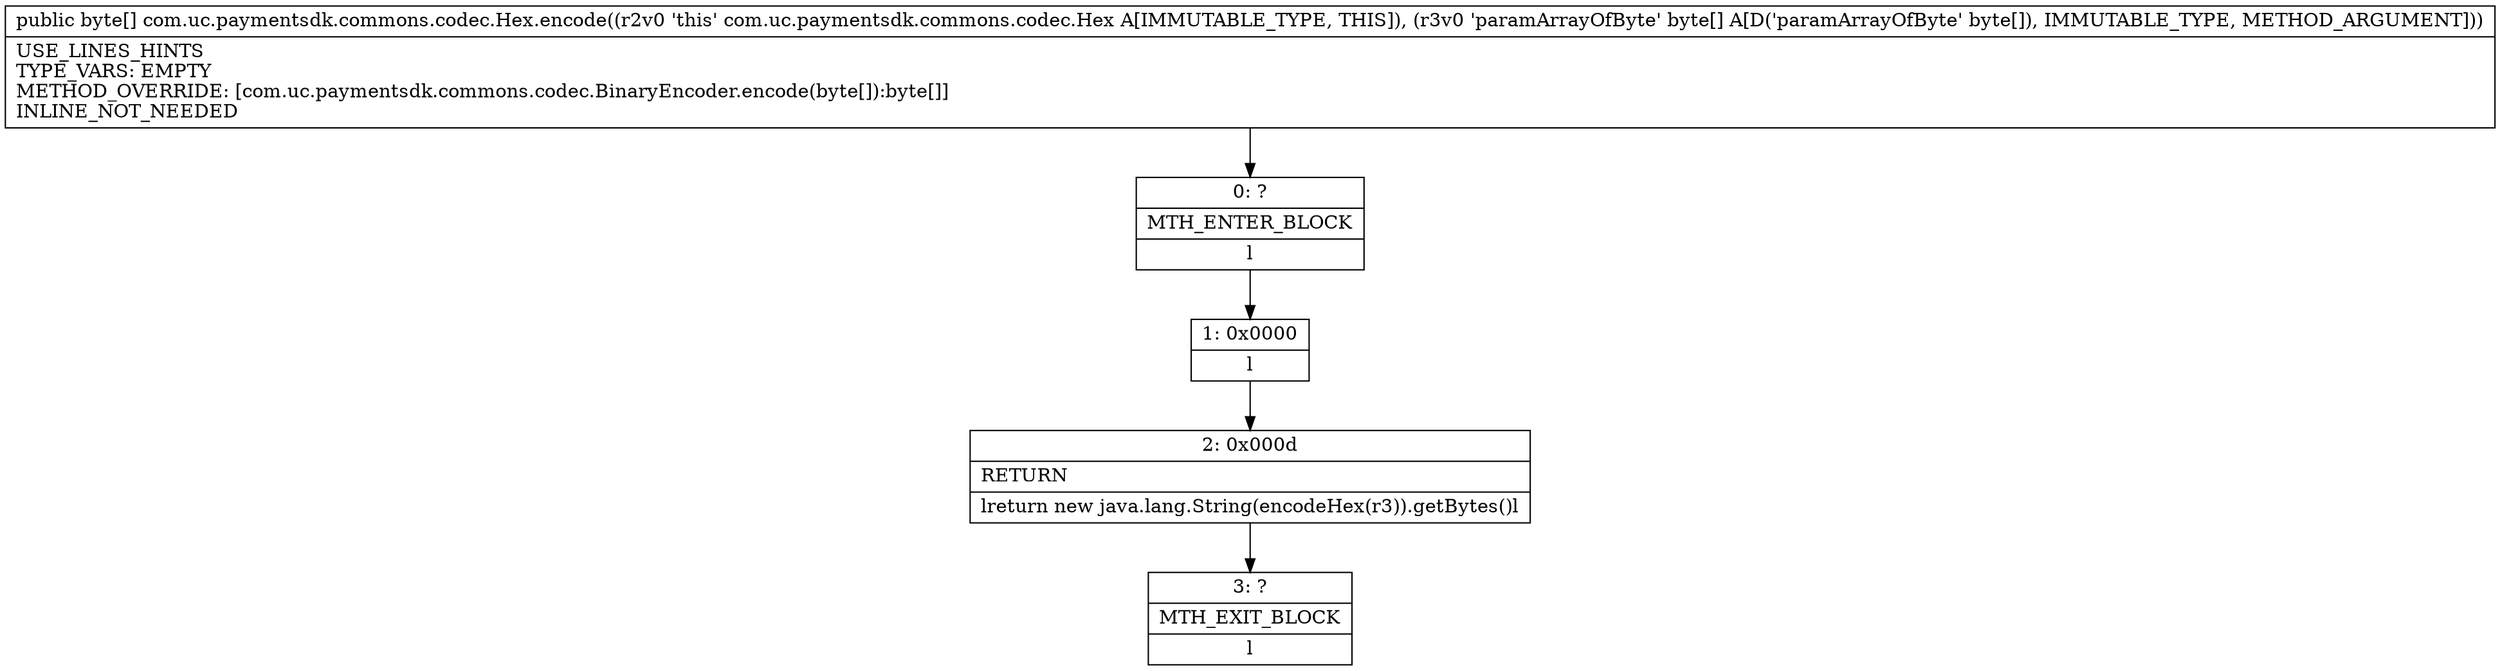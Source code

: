 digraph "CFG forcom.uc.paymentsdk.commons.codec.Hex.encode([B)[B" {
Node_0 [shape=record,label="{0\:\ ?|MTH_ENTER_BLOCK\l|l}"];
Node_1 [shape=record,label="{1\:\ 0x0000|l}"];
Node_2 [shape=record,label="{2\:\ 0x000d|RETURN\l|lreturn new java.lang.String(encodeHex(r3)).getBytes()l}"];
Node_3 [shape=record,label="{3\:\ ?|MTH_EXIT_BLOCK\l|l}"];
MethodNode[shape=record,label="{public byte[] com.uc.paymentsdk.commons.codec.Hex.encode((r2v0 'this' com.uc.paymentsdk.commons.codec.Hex A[IMMUTABLE_TYPE, THIS]), (r3v0 'paramArrayOfByte' byte[] A[D('paramArrayOfByte' byte[]), IMMUTABLE_TYPE, METHOD_ARGUMENT]))  | USE_LINES_HINTS\lTYPE_VARS: EMPTY\lMETHOD_OVERRIDE: [com.uc.paymentsdk.commons.codec.BinaryEncoder.encode(byte[]):byte[]]\lINLINE_NOT_NEEDED\l}"];
MethodNode -> Node_0;
Node_0 -> Node_1;
Node_1 -> Node_2;
Node_2 -> Node_3;
}

